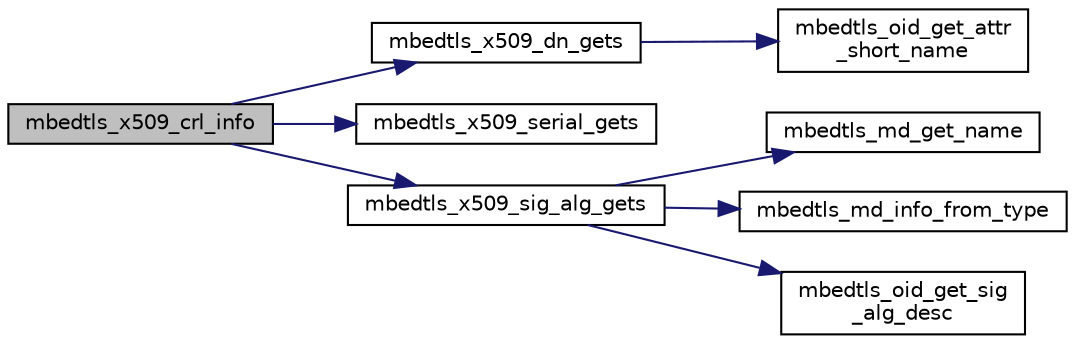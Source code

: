 digraph "mbedtls_x509_crl_info"
{
 // LATEX_PDF_SIZE
  edge [fontname="Helvetica",fontsize="10",labelfontname="Helvetica",labelfontsize="10"];
  node [fontname="Helvetica",fontsize="10",shape=record];
  rankdir="LR";
  Node1 [label="mbedtls_x509_crl_info",height=0.2,width=0.4,color="black", fillcolor="grey75", style="filled", fontcolor="black",tooltip="Returns an informational string about the CRL."];
  Node1 -> Node2 [color="midnightblue",fontsize="10",style="solid",fontname="Helvetica"];
  Node2 [label="mbedtls_x509_dn_gets",height=0.2,width=0.4,color="black", fillcolor="white", style="filled",URL="$da/dc4/group__x509__module.html#ga576f34a7432238db229137bdfc3cfde0",tooltip="Store the certificate DN in printable form into buf; no more than size characters will be written."];
  Node2 -> Node3 [color="midnightblue",fontsize="10",style="solid",fontname="Helvetica"];
  Node3 [label="mbedtls_oid_get_attr\l_short_name",height=0.2,width=0.4,color="black", fillcolor="white", style="filled",URL="$da/d73/oid_8h.html#a027b5bb24a69578666631ffea74064a1",tooltip="Translate an X.509 attribute type OID into the short name (e.g. the OID for an X520 Common Name into ..."];
  Node1 -> Node4 [color="midnightblue",fontsize="10",style="solid",fontname="Helvetica"];
  Node4 [label="mbedtls_x509_serial_gets",height=0.2,width=0.4,color="black", fillcolor="white", style="filled",URL="$da/dc4/group__x509__module.html#gaf9ce1b81550ac7290706f99c71150e4d",tooltip="Store the certificate serial in printable form into buf; no more than size characters will be written..."];
  Node1 -> Node5 [color="midnightblue",fontsize="10",style="solid",fontname="Helvetica"];
  Node5 [label="mbedtls_x509_sig_alg_gets",height=0.2,width=0.4,color="black", fillcolor="white", style="filled",URL="$da/dc4/group__x509__module.html#gac5eabb45f2953ac5c82487266614f50e",tooltip=" "];
  Node5 -> Node6 [color="midnightblue",fontsize="10",style="solid",fontname="Helvetica"];
  Node6 [label="mbedtls_md_get_name",height=0.2,width=0.4,color="black", fillcolor="white", style="filled",URL="$d1/d7e/md_8c.html#a3ceb9e6b3d4b21612ef5d7532872c6bc",tooltip="This function extracts the message-digest name from the message-digest information structure."];
  Node5 -> Node7 [color="midnightblue",fontsize="10",style="solid",fontname="Helvetica"];
  Node7 [label="mbedtls_md_info_from_type",height=0.2,width=0.4,color="black", fillcolor="white", style="filled",URL="$d1/d7e/md_8c.html#aca53b51e0c8eb0e07c7eb4a3e6acfa0d",tooltip="This function returns the message-digest information associated with the given digest type."];
  Node5 -> Node8 [color="midnightblue",fontsize="10",style="solid",fontname="Helvetica"];
  Node8 [label="mbedtls_oid_get_sig\l_alg_desc",height=0.2,width=0.4,color="black", fillcolor="white", style="filled",URL="$da/d73/oid_8h.html#ae57f97127e29c749decfb384b3928952",tooltip="Translate SignatureAlgorithm OID into description."];
}

